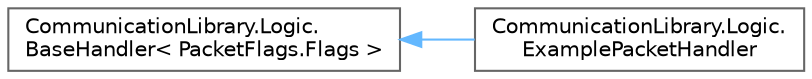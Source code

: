 digraph "Йерархия на класовете Графичен вид"
{
 // LATEX_PDF_SIZE
  bgcolor="transparent";
  edge [fontname=Helvetica,fontsize=10,labelfontname=Helvetica,labelfontsize=10];
  node [fontname=Helvetica,fontsize=10,shape=box,height=0.2,width=0.4];
  rankdir="LR";
  Node0 [label="CommunicationLibrary.Logic.\lBaseHandler\< PacketFlags.Flags \>",height=0.2,width=0.4,color="grey40", fillcolor="white", style="filled",URL="$class_communication_library_1_1_logic_1_1_base_handler.html",tooltip=" "];
  Node0 -> Node1 [dir="back",color="steelblue1",style="solid"];
  Node1 [label="CommunicationLibrary.Logic.\lExamplePacketHandler",height=0.2,width=0.4,color="grey40", fillcolor="white", style="filled",URL="$class_communication_library_1_1_logic_1_1_example_packet_handler.html",tooltip=" "];
}
